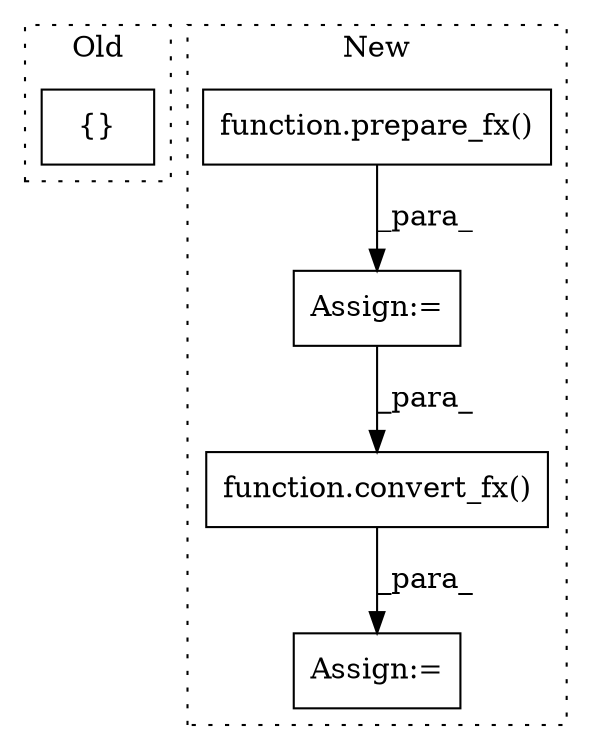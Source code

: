 digraph G {
subgraph cluster0 {
1 [label="{}" a="59" s="25903,25963" l="1,0" shape="box"];
label = "Old";
style="dotted";
}
subgraph cluster1 {
2 [label="function.prepare_fx()" a="75" s="26304,26372" l="28,72" shape="box"];
3 [label="function.convert_fx()" a="75" s="26821,26850" l="28,72" shape="box"];
4 [label="Assign:=" a="68" s="26301" l="3" shape="box"];
5 [label="Assign:=" a="68" s="26818" l="3" shape="box"];
label = "New";
style="dotted";
}
2 -> 4 [label="_para_"];
3 -> 5 [label="_para_"];
4 -> 3 [label="_para_"];
}